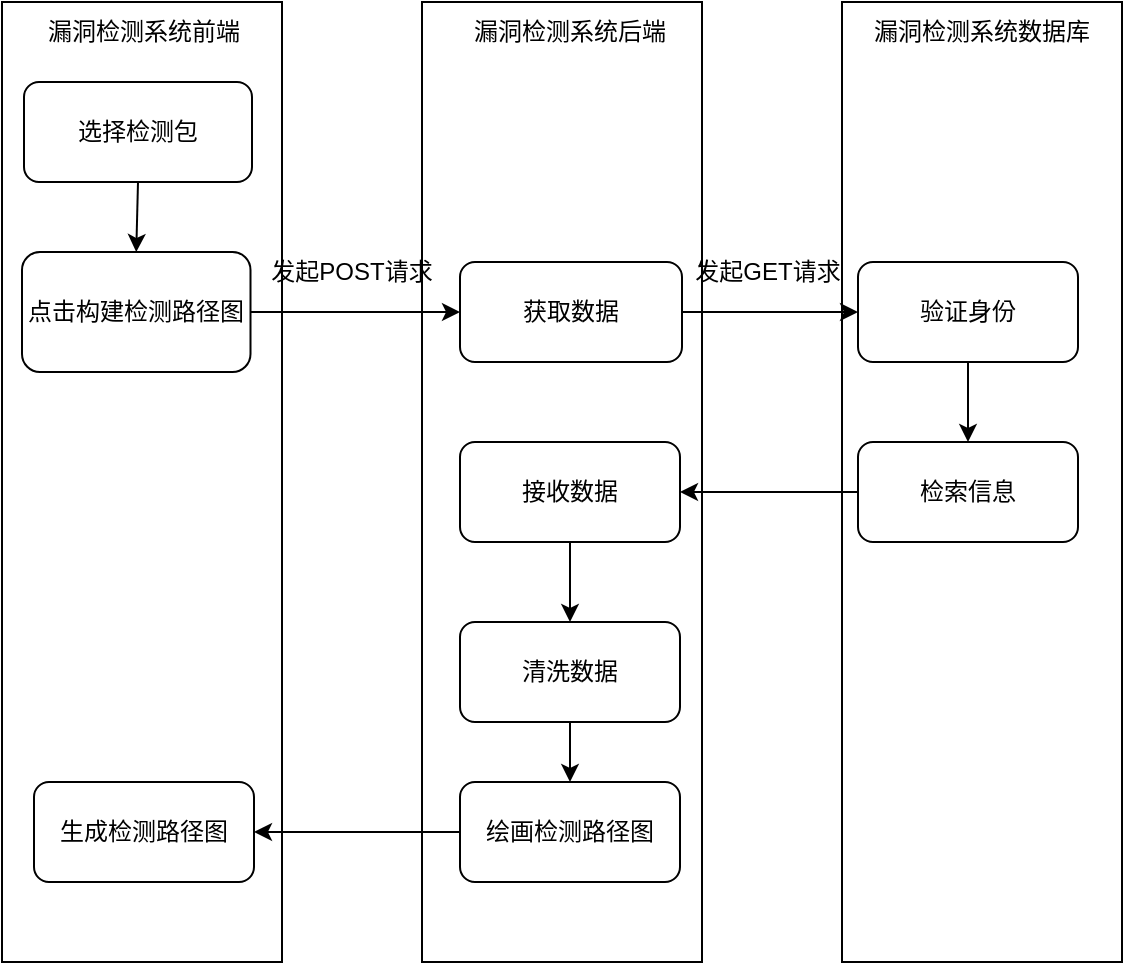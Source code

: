<mxfile version="20.8.20" type="github">
  <diagram name="第 1 页" id="FXX4XvlYrJtAJkdmc2iR">
    <mxGraphModel dx="824" dy="499" grid="1" gridSize="10" guides="1" tooltips="1" connect="1" arrows="1" fold="1" page="1" pageScale="1" pageWidth="827" pageHeight="1169" math="0" shadow="0">
      <root>
        <mxCell id="0" />
        <mxCell id="1" parent="0" />
        <mxCell id="r-c2eP-AGXT1i2MDVRQQ-22" value="" style="rounded=0;whiteSpace=wrap;html=1;" vertex="1" parent="1">
          <mxGeometry x="550" y="30" width="140" height="480" as="geometry" />
        </mxCell>
        <mxCell id="r-c2eP-AGXT1i2MDVRQQ-21" value="" style="rounded=0;whiteSpace=wrap;html=1;" vertex="1" parent="1">
          <mxGeometry x="340" y="30" width="140" height="480" as="geometry" />
        </mxCell>
        <mxCell id="r-c2eP-AGXT1i2MDVRQQ-20" value="" style="rounded=0;whiteSpace=wrap;html=1;" vertex="1" parent="1">
          <mxGeometry x="130" y="30" width="140" height="480" as="geometry" />
        </mxCell>
        <mxCell id="r-c2eP-AGXT1i2MDVRQQ-5" style="edgeStyle=orthogonalEdgeStyle;rounded=0;orthogonalLoop=1;jettySize=auto;html=1;exitX=0.5;exitY=1;exitDx=0;exitDy=0;entryX=0.5;entryY=0;entryDx=0;entryDy=0;" edge="1" parent="1" source="r-c2eP-AGXT1i2MDVRQQ-1" target="r-c2eP-AGXT1i2MDVRQQ-2">
          <mxGeometry relative="1" as="geometry" />
        </mxCell>
        <mxCell id="r-c2eP-AGXT1i2MDVRQQ-1" value="选择检测包" style="rounded=1;whiteSpace=wrap;html=1;" vertex="1" parent="1">
          <mxGeometry x="141" y="70" width="114" height="50" as="geometry" />
        </mxCell>
        <mxCell id="r-c2eP-AGXT1i2MDVRQQ-4" style="edgeStyle=orthogonalEdgeStyle;rounded=0;orthogonalLoop=1;jettySize=auto;html=1;exitX=1;exitY=0.5;exitDx=0;exitDy=0;entryX=0;entryY=0.5;entryDx=0;entryDy=0;" edge="1" parent="1" source="r-c2eP-AGXT1i2MDVRQQ-2" target="r-c2eP-AGXT1i2MDVRQQ-3">
          <mxGeometry relative="1" as="geometry" />
        </mxCell>
        <mxCell id="r-c2eP-AGXT1i2MDVRQQ-2" value="点击构建检测路径图" style="rounded=1;whiteSpace=wrap;html=1;" vertex="1" parent="1">
          <mxGeometry x="140" y="155" width="114.25" height="60" as="geometry" />
        </mxCell>
        <mxCell id="r-c2eP-AGXT1i2MDVRQQ-8" style="edgeStyle=orthogonalEdgeStyle;rounded=0;orthogonalLoop=1;jettySize=auto;html=1;exitX=1;exitY=0.5;exitDx=0;exitDy=0;" edge="1" parent="1" source="r-c2eP-AGXT1i2MDVRQQ-3" target="r-c2eP-AGXT1i2MDVRQQ-7">
          <mxGeometry relative="1" as="geometry" />
        </mxCell>
        <mxCell id="r-c2eP-AGXT1i2MDVRQQ-3" value="获取数据" style="rounded=1;whiteSpace=wrap;html=1;" vertex="1" parent="1">
          <mxGeometry x="359" y="160" width="111" height="50" as="geometry" />
        </mxCell>
        <mxCell id="r-c2eP-AGXT1i2MDVRQQ-6" value="发起POST请求" style="text;html=1;strokeColor=none;fillColor=none;align=center;verticalAlign=middle;whiteSpace=wrap;rounded=0;" vertex="1" parent="1">
          <mxGeometry x="260" y="150" width="90" height="30" as="geometry" />
        </mxCell>
        <mxCell id="r-c2eP-AGXT1i2MDVRQQ-11" style="edgeStyle=orthogonalEdgeStyle;rounded=0;orthogonalLoop=1;jettySize=auto;html=1;exitX=0.5;exitY=1;exitDx=0;exitDy=0;" edge="1" parent="1" source="r-c2eP-AGXT1i2MDVRQQ-7" target="r-c2eP-AGXT1i2MDVRQQ-10">
          <mxGeometry relative="1" as="geometry" />
        </mxCell>
        <mxCell id="r-c2eP-AGXT1i2MDVRQQ-7" value="验证身份" style="rounded=1;whiteSpace=wrap;html=1;" vertex="1" parent="1">
          <mxGeometry x="558" y="160" width="110" height="50" as="geometry" />
        </mxCell>
        <mxCell id="r-c2eP-AGXT1i2MDVRQQ-9" value="发起GET请求" style="text;html=1;strokeColor=none;fillColor=none;align=center;verticalAlign=middle;whiteSpace=wrap;rounded=0;" vertex="1" parent="1">
          <mxGeometry x="468" y="150" width="90" height="30" as="geometry" />
        </mxCell>
        <mxCell id="r-c2eP-AGXT1i2MDVRQQ-17" style="edgeStyle=orthogonalEdgeStyle;rounded=0;orthogonalLoop=1;jettySize=auto;html=1;exitX=0;exitY=0.5;exitDx=0;exitDy=0;" edge="1" parent="1" source="r-c2eP-AGXT1i2MDVRQQ-10" target="r-c2eP-AGXT1i2MDVRQQ-12">
          <mxGeometry relative="1" as="geometry" />
        </mxCell>
        <mxCell id="r-c2eP-AGXT1i2MDVRQQ-10" value="检索信息" style="rounded=1;whiteSpace=wrap;html=1;" vertex="1" parent="1">
          <mxGeometry x="558" y="250" width="110" height="50" as="geometry" />
        </mxCell>
        <mxCell id="r-c2eP-AGXT1i2MDVRQQ-18" style="edgeStyle=orthogonalEdgeStyle;rounded=0;orthogonalLoop=1;jettySize=auto;html=1;exitX=0.5;exitY=1;exitDx=0;exitDy=0;entryX=0.5;entryY=0;entryDx=0;entryDy=0;" edge="1" parent="1" source="r-c2eP-AGXT1i2MDVRQQ-12" target="r-c2eP-AGXT1i2MDVRQQ-13">
          <mxGeometry relative="1" as="geometry" />
        </mxCell>
        <mxCell id="r-c2eP-AGXT1i2MDVRQQ-12" value="接收数据" style="rounded=1;whiteSpace=wrap;html=1;" vertex="1" parent="1">
          <mxGeometry x="359" y="250" width="110" height="50" as="geometry" />
        </mxCell>
        <mxCell id="r-c2eP-AGXT1i2MDVRQQ-19" style="edgeStyle=orthogonalEdgeStyle;rounded=0;orthogonalLoop=1;jettySize=auto;html=1;exitX=0.5;exitY=1;exitDx=0;exitDy=0;" edge="1" parent="1" source="r-c2eP-AGXT1i2MDVRQQ-13" target="r-c2eP-AGXT1i2MDVRQQ-14">
          <mxGeometry relative="1" as="geometry" />
        </mxCell>
        <mxCell id="r-c2eP-AGXT1i2MDVRQQ-13" value="清洗数据" style="rounded=1;whiteSpace=wrap;html=1;" vertex="1" parent="1">
          <mxGeometry x="359" y="340" width="110" height="50" as="geometry" />
        </mxCell>
        <mxCell id="r-c2eP-AGXT1i2MDVRQQ-16" style="edgeStyle=orthogonalEdgeStyle;rounded=0;orthogonalLoop=1;jettySize=auto;html=1;exitX=0;exitY=0.5;exitDx=0;exitDy=0;entryX=1;entryY=0.5;entryDx=0;entryDy=0;" edge="1" parent="1" source="r-c2eP-AGXT1i2MDVRQQ-14" target="r-c2eP-AGXT1i2MDVRQQ-15">
          <mxGeometry relative="1" as="geometry" />
        </mxCell>
        <mxCell id="r-c2eP-AGXT1i2MDVRQQ-14" value="绘画检测路径图" style="rounded=1;whiteSpace=wrap;html=1;" vertex="1" parent="1">
          <mxGeometry x="359" y="420" width="110" height="50" as="geometry" />
        </mxCell>
        <mxCell id="r-c2eP-AGXT1i2MDVRQQ-15" value="生成检测路径图" style="rounded=1;whiteSpace=wrap;html=1;" vertex="1" parent="1">
          <mxGeometry x="146" y="420" width="110" height="50" as="geometry" />
        </mxCell>
        <mxCell id="r-c2eP-AGXT1i2MDVRQQ-23" value="漏洞检测系统前端" style="text;html=1;strokeColor=none;fillColor=none;align=center;verticalAlign=middle;whiteSpace=wrap;rounded=0;" vertex="1" parent="1">
          <mxGeometry x="151" y="30" width="100" height="30" as="geometry" />
        </mxCell>
        <mxCell id="r-c2eP-AGXT1i2MDVRQQ-24" value="漏洞检测系统后端" style="text;html=1;strokeColor=none;fillColor=none;align=center;verticalAlign=middle;whiteSpace=wrap;rounded=0;" vertex="1" parent="1">
          <mxGeometry x="364" y="30" width="100" height="30" as="geometry" />
        </mxCell>
        <mxCell id="r-c2eP-AGXT1i2MDVRQQ-25" value="漏洞检测系统数据库" style="text;html=1;strokeColor=none;fillColor=none;align=center;verticalAlign=middle;whiteSpace=wrap;rounded=0;" vertex="1" parent="1">
          <mxGeometry x="565" y="30" width="110" height="30" as="geometry" />
        </mxCell>
      </root>
    </mxGraphModel>
  </diagram>
</mxfile>

